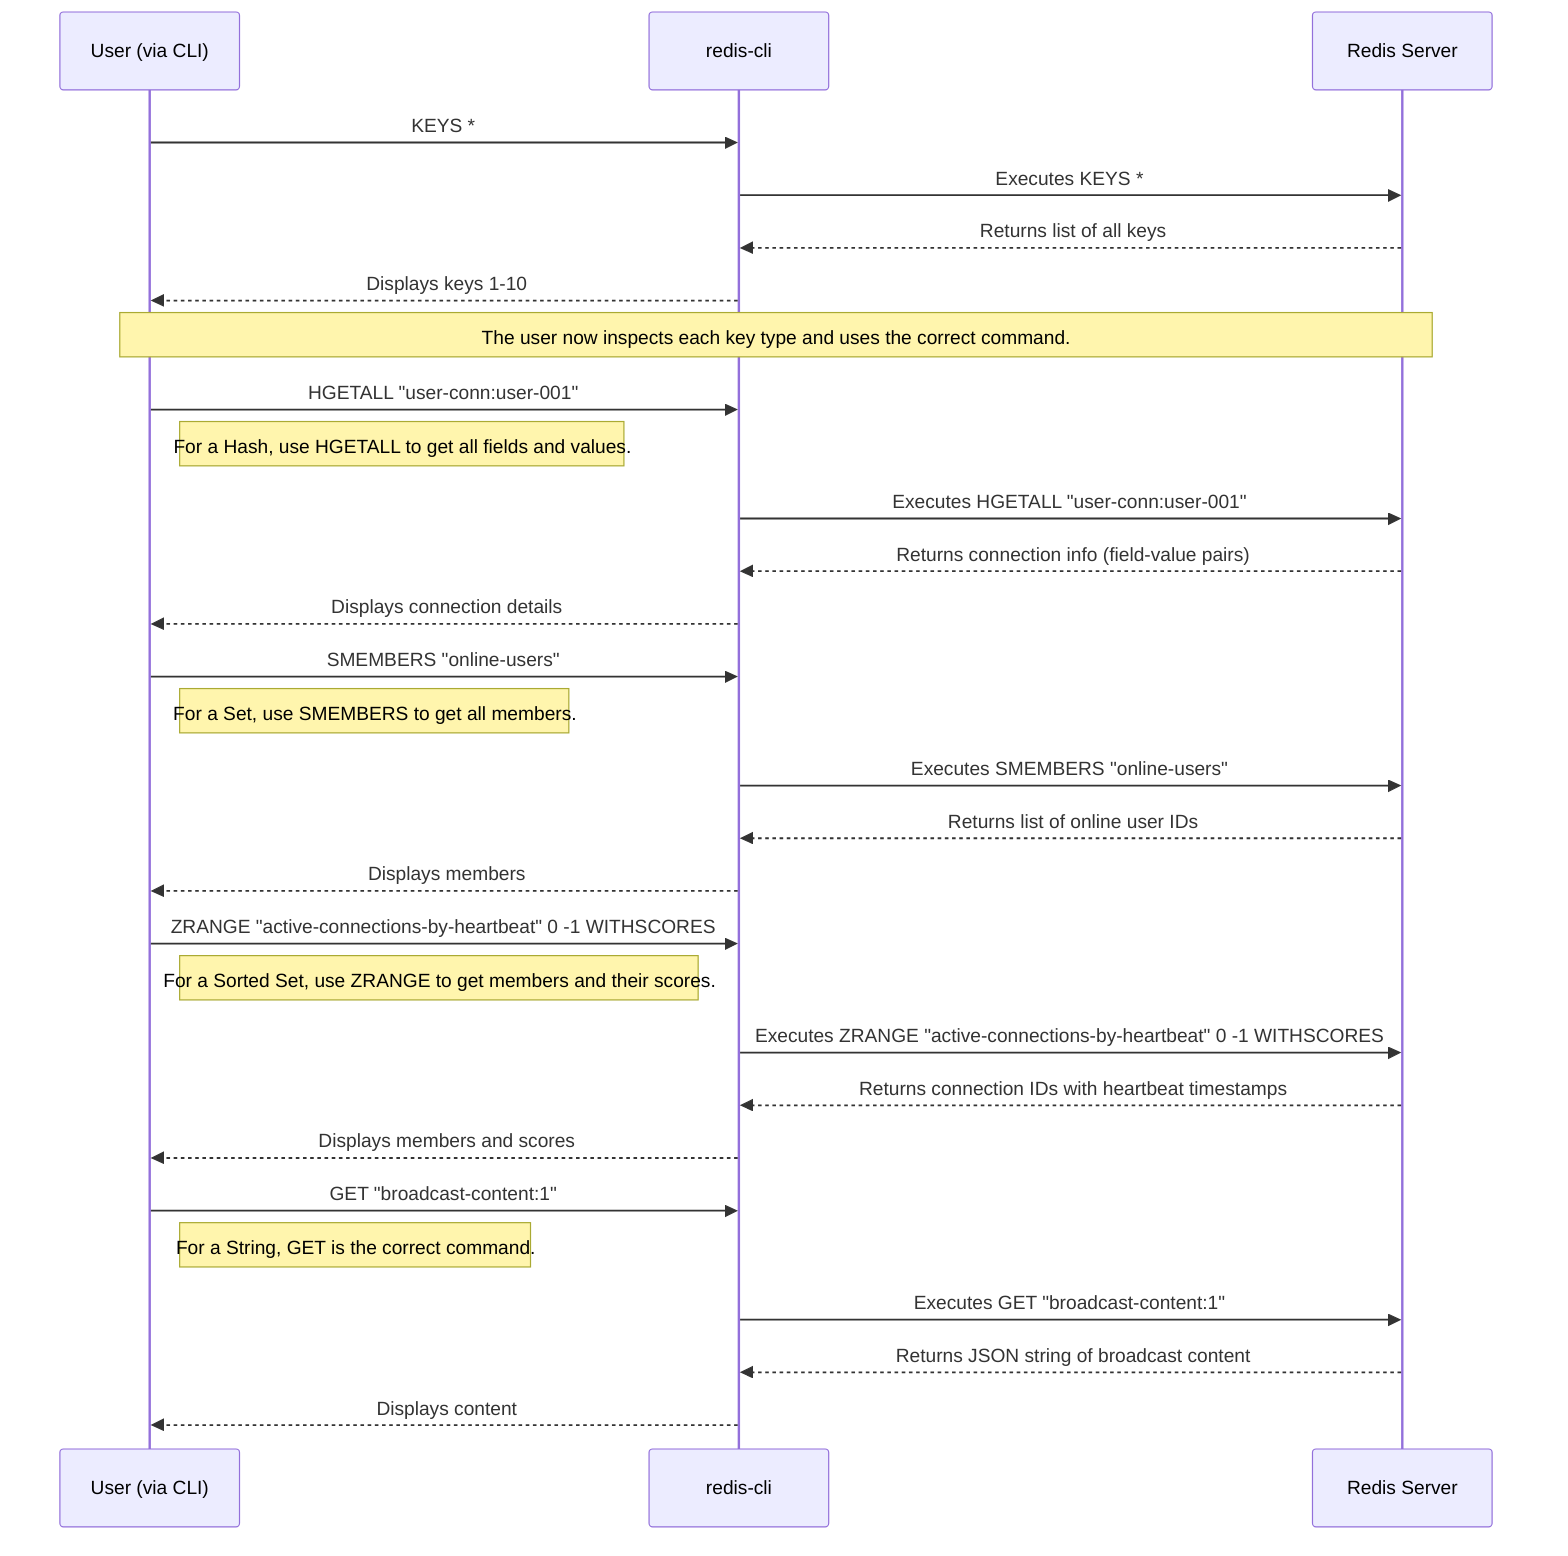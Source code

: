sequenceDiagram
    participant User as User (via CLI)
    participant RedisCLI as redis-cli
    participant RedisServer as Redis Server

    User->>RedisCLI: KEYS *
    RedisCLI->>RedisServer: Executes KEYS *
    RedisServer-->>RedisCLI: Returns list of all keys
    RedisCLI-->>User: Displays keys 1-10

    Note over User, RedisServer: The user now inspects each key type and uses the correct command.

    User->>RedisCLI: HGETALL "user-conn:user-001"
    Note right of User: For a Hash, use HGETALL to get all fields and values.
    RedisCLI->>RedisServer: Executes HGETALL "user-conn:user-001"
    RedisServer-->>RedisCLI: Returns connection info (field-value pairs)
    RedisCLI-->>User: Displays connection details

    User->>RedisCLI: SMEMBERS "online-users"
    Note right of User: For a Set, use SMEMBERS to get all members.
    RedisCLI->>RedisServer: Executes SMEMBERS "online-users"
    RedisServer-->>RedisCLI: Returns list of online user IDs
    RedisCLI-->>User: Displays members

    User->>RedisCLI: ZRANGE "active-connections-by-heartbeat" 0 -1 WITHSCORES
    Note right of User: For a Sorted Set, use ZRANGE to get members and their scores.
    RedisCLI->>RedisServer: Executes ZRANGE "active-connections-by-heartbeat" 0 -1 WITHSCORES
    RedisServer-->>RedisCLI: Returns connection IDs with heartbeat timestamps
    RedisCLI-->>User: Displays members and scores

    User->>RedisCLI: GET "broadcast-content:1"
    Note right of User: For a String, GET is the correct command.
    RedisCLI->>RedisServer: Executes GET "broadcast-content:1"
    RedisServer-->>RedisCLI: Returns JSON string of broadcast content
    RedisCLI-->>User: Displays content